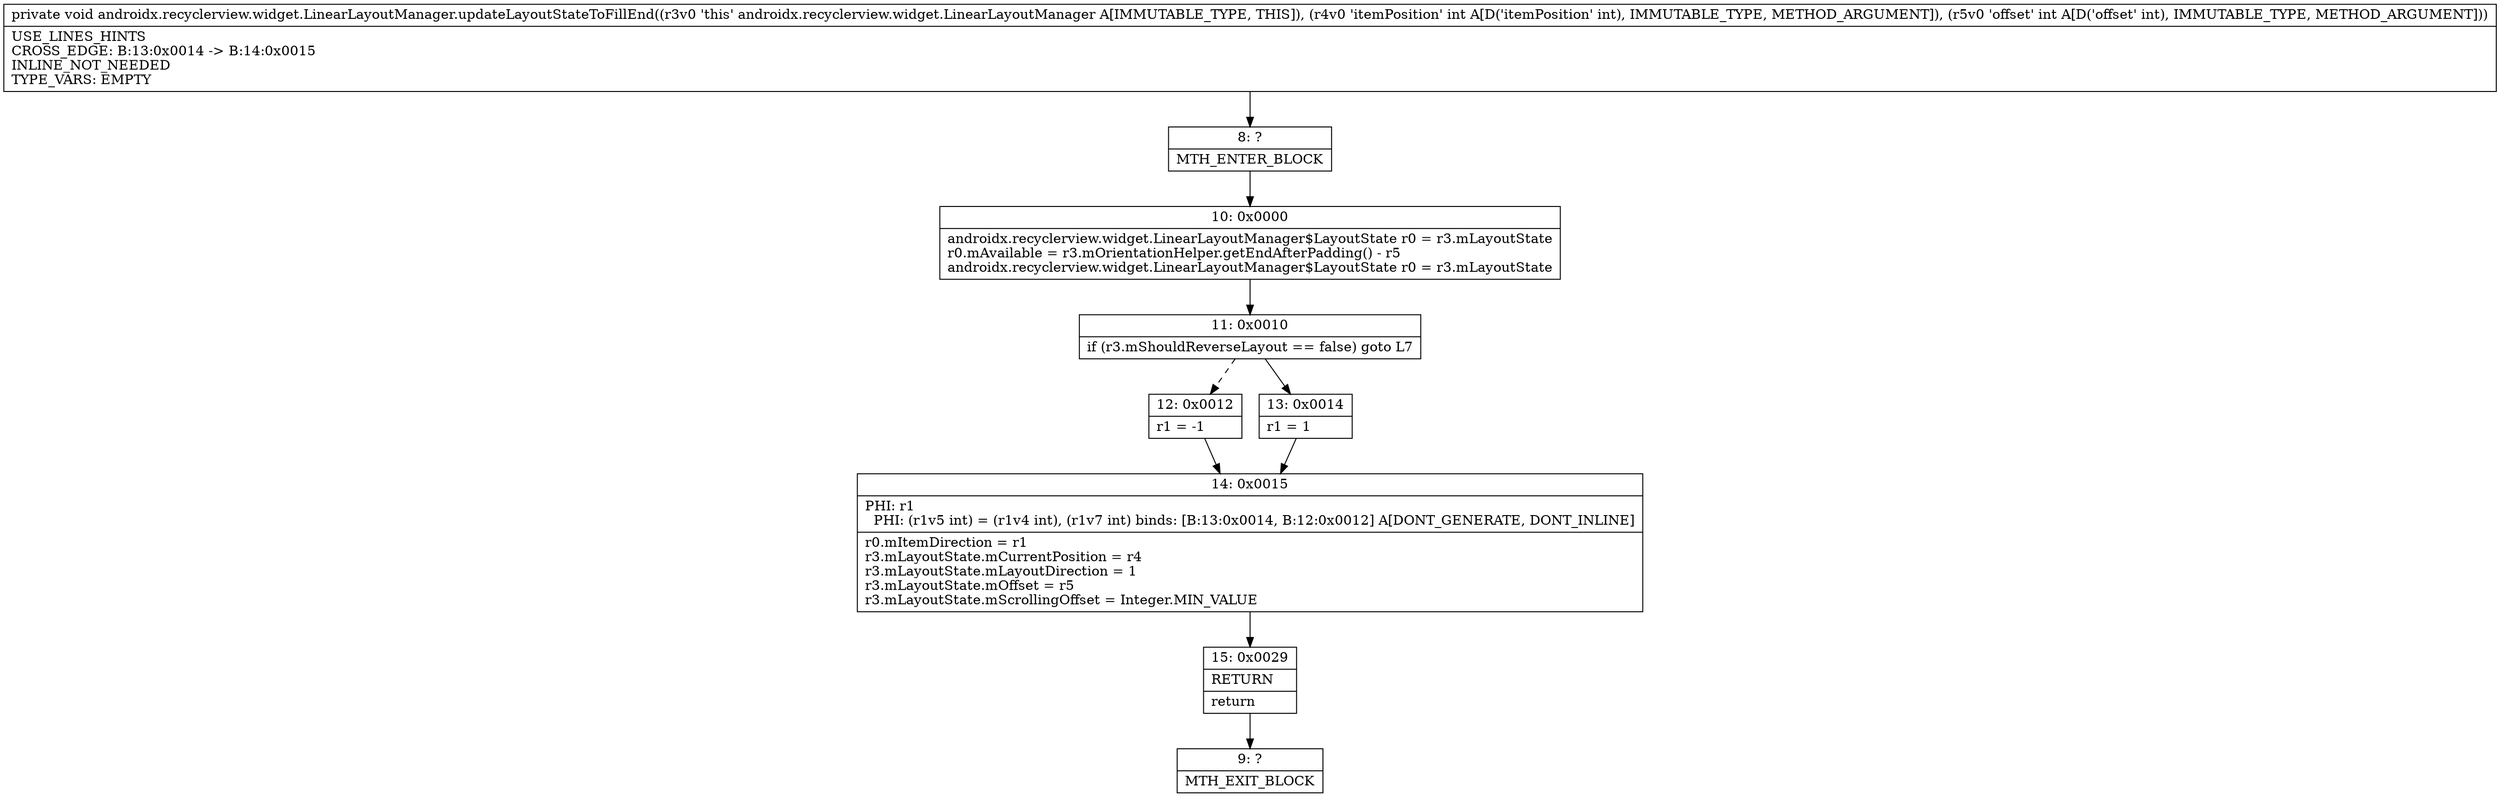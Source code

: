 digraph "CFG forandroidx.recyclerview.widget.LinearLayoutManager.updateLayoutStateToFillEnd(II)V" {
Node_8 [shape=record,label="{8\:\ ?|MTH_ENTER_BLOCK\l}"];
Node_10 [shape=record,label="{10\:\ 0x0000|androidx.recyclerview.widget.LinearLayoutManager$LayoutState r0 = r3.mLayoutState\lr0.mAvailable = r3.mOrientationHelper.getEndAfterPadding() \- r5\landroidx.recyclerview.widget.LinearLayoutManager$LayoutState r0 = r3.mLayoutState\l}"];
Node_11 [shape=record,label="{11\:\ 0x0010|if (r3.mShouldReverseLayout == false) goto L7\l}"];
Node_12 [shape=record,label="{12\:\ 0x0012|r1 = \-1\l}"];
Node_14 [shape=record,label="{14\:\ 0x0015|PHI: r1 \l  PHI: (r1v5 int) = (r1v4 int), (r1v7 int) binds: [B:13:0x0014, B:12:0x0012] A[DONT_GENERATE, DONT_INLINE]\l|r0.mItemDirection = r1\lr3.mLayoutState.mCurrentPosition = r4\lr3.mLayoutState.mLayoutDirection = 1\lr3.mLayoutState.mOffset = r5\lr3.mLayoutState.mScrollingOffset = Integer.MIN_VALUE\l}"];
Node_15 [shape=record,label="{15\:\ 0x0029|RETURN\l|return\l}"];
Node_9 [shape=record,label="{9\:\ ?|MTH_EXIT_BLOCK\l}"];
Node_13 [shape=record,label="{13\:\ 0x0014|r1 = 1\l}"];
MethodNode[shape=record,label="{private void androidx.recyclerview.widget.LinearLayoutManager.updateLayoutStateToFillEnd((r3v0 'this' androidx.recyclerview.widget.LinearLayoutManager A[IMMUTABLE_TYPE, THIS]), (r4v0 'itemPosition' int A[D('itemPosition' int), IMMUTABLE_TYPE, METHOD_ARGUMENT]), (r5v0 'offset' int A[D('offset' int), IMMUTABLE_TYPE, METHOD_ARGUMENT]))  | USE_LINES_HINTS\lCROSS_EDGE: B:13:0x0014 \-\> B:14:0x0015\lINLINE_NOT_NEEDED\lTYPE_VARS: EMPTY\l}"];
MethodNode -> Node_8;Node_8 -> Node_10;
Node_10 -> Node_11;
Node_11 -> Node_12[style=dashed];
Node_11 -> Node_13;
Node_12 -> Node_14;
Node_14 -> Node_15;
Node_15 -> Node_9;
Node_13 -> Node_14;
}

